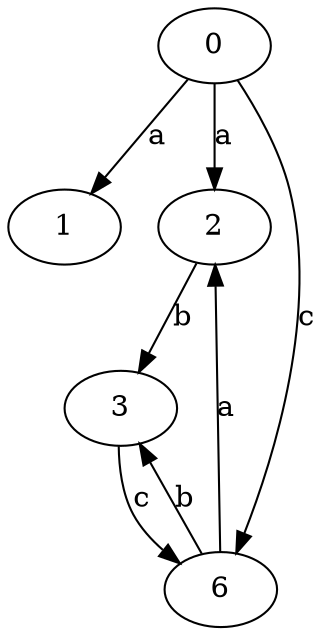 strict digraph  {
0;
1;
2;
3;
6;
0 -> 1  [label=a];
0 -> 2  [label=a];
0 -> 6  [label=c];
2 -> 3  [label=b];
3 -> 6  [label=c];
6 -> 2  [label=a];
6 -> 3  [label=b];
}
